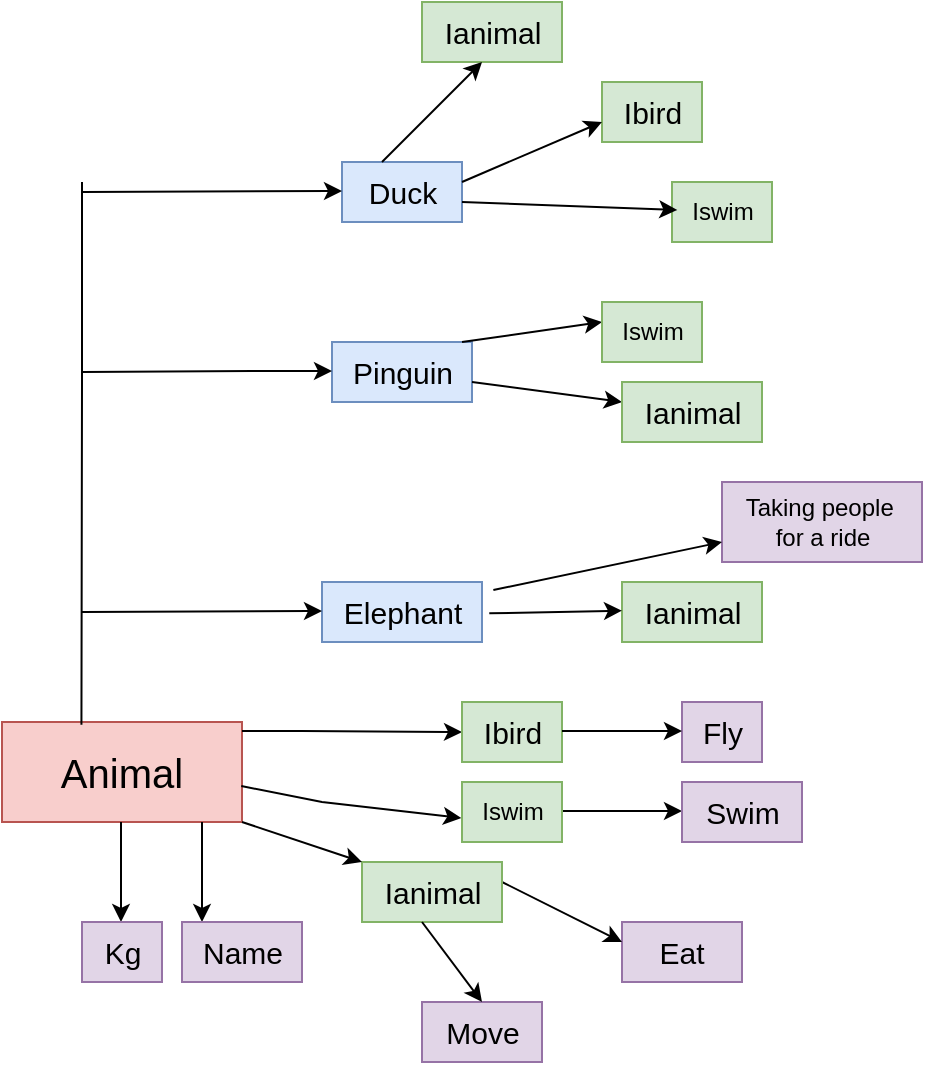 <mxfile version="24.2.7" type="github">
  <diagram name="Page-1" id="BY7IwDNdgKhXzsTORp1q">
    <mxGraphModel dx="1221" dy="652" grid="1" gridSize="10" guides="1" tooltips="1" connect="1" arrows="1" fold="1" page="1" pageScale="1" pageWidth="850" pageHeight="1100" math="0" shadow="0">
      <root>
        <mxCell id="0" />
        <mxCell id="1" parent="0" />
        <mxCell id="uxEyV9D7KYgsBCDAAckX-2" value="&lt;font style=&quot;font-size: 20px;&quot;&gt;Animal&lt;/font&gt;" style="text;align=center;html=1;verticalAlign=middle;whiteSpace=wrap;rounded=0;fillColor=#f8cecc;strokeColor=#b85450;" parent="1" vertex="1">
          <mxGeometry x="60" y="520" width="120" height="50" as="geometry" />
        </mxCell>
        <mxCell id="uxEyV9D7KYgsBCDAAckX-3" value="&lt;font style=&quot;font-size: 15px;&quot;&gt;Pinguin&lt;/font&gt;" style="text;html=1;align=center;verticalAlign=middle;resizable=0;points=[];autosize=1;strokeColor=#6c8ebf;fillColor=#dae8fc;" parent="1" vertex="1">
          <mxGeometry x="225" y="330" width="70" height="30" as="geometry" />
        </mxCell>
        <mxCell id="uxEyV9D7KYgsBCDAAckX-4" value="&lt;font style=&quot;font-size: 15px;&quot;&gt;Elephant&lt;/font&gt;" style="text;html=1;align=center;verticalAlign=middle;resizable=0;points=[];autosize=1;strokeColor=#6c8ebf;fillColor=#dae8fc;" parent="1" vertex="1">
          <mxGeometry x="220" y="450" width="80" height="30" as="geometry" />
        </mxCell>
        <mxCell id="uxEyV9D7KYgsBCDAAckX-5" value="&lt;font style=&quot;font-size: 15px;&quot;&gt;Duck&lt;/font&gt;" style="text;html=1;align=center;verticalAlign=middle;resizable=0;points=[];autosize=1;strokeColor=#6c8ebf;fillColor=#dae8fc;" parent="1" vertex="1">
          <mxGeometry x="230" y="240" width="60" height="30" as="geometry" />
        </mxCell>
        <mxCell id="uxEyV9D7KYgsBCDAAckX-11" value="" style="endArrow=none;html=1;rounded=0;exitX=0.331;exitY=0.027;exitDx=0;exitDy=0;exitPerimeter=0;" parent="1" source="uxEyV9D7KYgsBCDAAckX-2" edge="1">
          <mxGeometry width="50" height="50" relative="1" as="geometry">
            <mxPoint x="100" y="460" as="sourcePoint" />
            <mxPoint x="100" y="250" as="targetPoint" />
            <Array as="points">
              <mxPoint x="100" y="350" />
            </Array>
          </mxGeometry>
        </mxCell>
        <mxCell id="uxEyV9D7KYgsBCDAAckX-15" value="&lt;font style=&quot;font-size: 15px;&quot;&gt;Move&lt;/font&gt;" style="text;html=1;align=center;verticalAlign=middle;resizable=0;points=[];autosize=1;strokeColor=#9673a6;fillColor=#e1d5e7;" parent="1" vertex="1">
          <mxGeometry x="270" y="660" width="60" height="30" as="geometry" />
        </mxCell>
        <mxCell id="uxEyV9D7KYgsBCDAAckX-17" value="&lt;font style=&quot;font-size: 15px;&quot;&gt;Eat&lt;/font&gt;" style="whiteSpace=wrap;html=1;fillColor=#e1d5e7;strokeColor=#9673a6;gradientColor=none;" parent="1" vertex="1">
          <mxGeometry x="370" y="620" width="60" height="30" as="geometry" />
        </mxCell>
        <mxCell id="uxEyV9D7KYgsBCDAAckX-24" value="" style="endArrow=classic;html=1;rounded=0;" parent="1" edge="1">
          <mxGeometry width="50" height="50" relative="1" as="geometry">
            <mxPoint x="100" y="465" as="sourcePoint" />
            <mxPoint x="220" y="464.5" as="targetPoint" />
          </mxGeometry>
        </mxCell>
        <mxCell id="uxEyV9D7KYgsBCDAAckX-25" value="" style="endArrow=classic;html=1;rounded=0;" parent="1" edge="1">
          <mxGeometry width="50" height="50" relative="1" as="geometry">
            <mxPoint x="100" y="345" as="sourcePoint" />
            <mxPoint x="225" y="344.5" as="targetPoint" />
            <Array as="points">
              <mxPoint x="185" y="344.5" />
            </Array>
          </mxGeometry>
        </mxCell>
        <mxCell id="uxEyV9D7KYgsBCDAAckX-26" value="" style="endArrow=classic;html=1;rounded=0;" parent="1" edge="1">
          <mxGeometry width="50" height="50" relative="1" as="geometry">
            <mxPoint x="100" y="255" as="sourcePoint" />
            <mxPoint x="230" y="254.5" as="targetPoint" />
          </mxGeometry>
        </mxCell>
        <mxCell id="uxEyV9D7KYgsBCDAAckX-27" value="" style="endArrow=classic;html=1;rounded=0;" parent="1" edge="1">
          <mxGeometry width="50" height="50" relative="1" as="geometry">
            <mxPoint x="180" y="524.5" as="sourcePoint" />
            <mxPoint x="290" y="525" as="targetPoint" />
            <Array as="points">
              <mxPoint x="210" y="524.5" />
            </Array>
          </mxGeometry>
        </mxCell>
        <mxCell id="uxEyV9D7KYgsBCDAAckX-28" value="" style="endArrow=classic;html=1;rounded=0;entryX=-0.007;entryY=0.6;entryDx=0;entryDy=0;entryPerimeter=0;exitX=0.997;exitY=0.64;exitDx=0;exitDy=0;exitPerimeter=0;" parent="1" edge="1" target="s6_wQoeLtor4eg0eCbN_-2" source="uxEyV9D7KYgsBCDAAckX-2">
          <mxGeometry width="50" height="50" relative="1" as="geometry">
            <mxPoint x="180" y="570" as="sourcePoint" />
            <mxPoint x="220" y="620" as="targetPoint" />
            <Array as="points">
              <mxPoint x="220" y="560" />
            </Array>
          </mxGeometry>
        </mxCell>
        <mxCell id="uxEyV9D7KYgsBCDAAckX-29" value="" style="endArrow=classic;html=1;rounded=0;" parent="1" edge="1">
          <mxGeometry width="50" height="50" relative="1" as="geometry">
            <mxPoint x="310" y="600" as="sourcePoint" />
            <mxPoint x="370" y="630" as="targetPoint" />
          </mxGeometry>
        </mxCell>
        <mxCell id="uxEyV9D7KYgsBCDAAckX-30" value="" style="endArrow=classic;html=1;rounded=0;" parent="1" edge="1">
          <mxGeometry width="50" height="50" relative="1" as="geometry">
            <mxPoint x="340" y="564.5" as="sourcePoint" />
            <mxPoint x="400" y="564.5" as="targetPoint" />
          </mxGeometry>
        </mxCell>
        <mxCell id="uxEyV9D7KYgsBCDAAckX-32" value="&lt;font style=&quot;font-size: 15px;&quot;&gt;Fly&lt;/font&gt;" style="text;html=1;align=center;verticalAlign=middle;resizable=0;points=[];autosize=1;strokeColor=#9673a6;fillColor=#e1d5e7;" parent="1" vertex="1">
          <mxGeometry x="400" y="510" width="40" height="30" as="geometry" />
        </mxCell>
        <mxCell id="uxEyV9D7KYgsBCDAAckX-35" value="&lt;font style=&quot;font-size: 15px;&quot;&gt;Swim&lt;/font&gt;" style="text;html=1;align=center;verticalAlign=middle;resizable=0;points=[];autosize=1;strokeColor=#9673a6;fillColor=#e1d5e7;" parent="1" vertex="1">
          <mxGeometry x="400" y="550" width="60" height="30" as="geometry" />
        </mxCell>
        <mxCell id="uxEyV9D7KYgsBCDAAckX-38" value="Taking people&amp;nbsp;&lt;div&gt;for a ride&lt;/div&gt;" style="text;html=1;align=center;verticalAlign=middle;resizable=0;points=[];autosize=1;strokeColor=#9673a6;fillColor=#e1d5e7;" parent="1" vertex="1">
          <mxGeometry x="420" y="400" width="100" height="40" as="geometry" />
        </mxCell>
        <mxCell id="s6_wQoeLtor4eg0eCbN_-1" value="&lt;font style=&quot;font-size: 15px;&quot;&gt;Ibird&lt;/font&gt;" style="text;html=1;align=center;verticalAlign=middle;resizable=0;points=[];autosize=1;strokeColor=#82b366;fillColor=#d5e8d4;" vertex="1" parent="1">
          <mxGeometry x="290" y="510" width="50" height="30" as="geometry" />
        </mxCell>
        <mxCell id="s6_wQoeLtor4eg0eCbN_-2" value="Iswim" style="text;html=1;align=center;verticalAlign=middle;resizable=0;points=[];autosize=1;strokeColor=#82b366;fillColor=#d5e8d4;" vertex="1" parent="1">
          <mxGeometry x="290" y="550" width="50" height="30" as="geometry" />
        </mxCell>
        <mxCell id="s6_wQoeLtor4eg0eCbN_-3" value="&lt;font style=&quot;font-size: 15px;&quot;&gt;Ianimal&lt;/font&gt;" style="text;html=1;align=center;verticalAlign=middle;resizable=0;points=[];autosize=1;strokeColor=#82b366;fillColor=#d5e8d4;" vertex="1" parent="1">
          <mxGeometry x="240" y="590" width="70" height="30" as="geometry" />
        </mxCell>
        <mxCell id="s6_wQoeLtor4eg0eCbN_-6" value="" style="endArrow=classic;html=1;rounded=0;" edge="1" parent="1">
          <mxGeometry width="50" height="50" relative="1" as="geometry">
            <mxPoint x="180" y="570" as="sourcePoint" />
            <mxPoint x="240" y="590" as="targetPoint" />
          </mxGeometry>
        </mxCell>
        <mxCell id="s6_wQoeLtor4eg0eCbN_-7" value="" style="endArrow=classic;html=1;rounded=0;" edge="1" parent="1">
          <mxGeometry width="50" height="50" relative="1" as="geometry">
            <mxPoint x="160" y="570" as="sourcePoint" />
            <mxPoint x="160" y="620" as="targetPoint" />
          </mxGeometry>
        </mxCell>
        <mxCell id="s6_wQoeLtor4eg0eCbN_-8" value="" style="endArrow=classic;html=1;rounded=0;" edge="1" parent="1">
          <mxGeometry width="50" height="50" relative="1" as="geometry">
            <mxPoint x="119.5" y="570" as="sourcePoint" />
            <mxPoint x="119.5" y="620" as="targetPoint" />
            <Array as="points">
              <mxPoint x="119.5" y="570" />
            </Array>
          </mxGeometry>
        </mxCell>
        <mxCell id="s6_wQoeLtor4eg0eCbN_-9" value="&lt;font style=&quot;font-size: 15px;&quot;&gt;Name&lt;/font&gt;" style="text;html=1;align=center;verticalAlign=middle;resizable=0;points=[];autosize=1;strokeColor=#9673a6;fillColor=#e1d5e7;" vertex="1" parent="1">
          <mxGeometry x="150" y="620" width="60" height="30" as="geometry" />
        </mxCell>
        <mxCell id="s6_wQoeLtor4eg0eCbN_-10" value="&lt;font style=&quot;font-size: 15px;&quot;&gt;Kg&lt;/font&gt;" style="text;html=1;align=center;verticalAlign=middle;resizable=0;points=[];autosize=1;strokeColor=#9673a6;fillColor=#e1d5e7;" vertex="1" parent="1">
          <mxGeometry x="100" y="620" width="40" height="30" as="geometry" />
        </mxCell>
        <mxCell id="s6_wQoeLtor4eg0eCbN_-12" value="" style="endArrow=classic;html=1;rounded=0;" edge="1" parent="1">
          <mxGeometry width="50" height="50" relative="1" as="geometry">
            <mxPoint x="340" y="524.5" as="sourcePoint" />
            <mxPoint x="400" y="524.5" as="targetPoint" />
          </mxGeometry>
        </mxCell>
        <mxCell id="s6_wQoeLtor4eg0eCbN_-13" value="" style="endArrow=classic;html=1;rounded=0;" edge="1" parent="1">
          <mxGeometry width="50" height="50" relative="1" as="geometry">
            <mxPoint x="270" y="620" as="sourcePoint" />
            <mxPoint x="300" y="660" as="targetPoint" />
          </mxGeometry>
        </mxCell>
        <mxCell id="s6_wQoeLtor4eg0eCbN_-15" value="&lt;font style=&quot;font-size: 15px;&quot;&gt;Ianimal&lt;/font&gt;" style="text;html=1;align=center;verticalAlign=middle;resizable=0;points=[];autosize=1;strokeColor=#82b366;fillColor=#d5e8d4;" vertex="1" parent="1">
          <mxGeometry x="370" y="450" width="70" height="30" as="geometry" />
        </mxCell>
        <mxCell id="s6_wQoeLtor4eg0eCbN_-17" value="" style="endArrow=classic;html=1;rounded=0;entryX=-0.052;entryY=0.622;entryDx=0;entryDy=0;entryPerimeter=0;" edge="1" parent="1">
          <mxGeometry width="50" height="50" relative="1" as="geometry">
            <mxPoint x="303.64" y="465.67" as="sourcePoint" />
            <mxPoint x="370.0" y="464.33" as="targetPoint" />
          </mxGeometry>
        </mxCell>
        <mxCell id="s6_wQoeLtor4eg0eCbN_-18" value="" style="endArrow=classic;html=1;rounded=0;exitX=1.071;exitY=0.133;exitDx=0;exitDy=0;exitPerimeter=0;" edge="1" parent="1" source="uxEyV9D7KYgsBCDAAckX-4">
          <mxGeometry width="50" height="50" relative="1" as="geometry">
            <mxPoint x="400" y="460" as="sourcePoint" />
            <mxPoint x="420" y="430" as="targetPoint" />
          </mxGeometry>
        </mxCell>
        <mxCell id="s6_wQoeLtor4eg0eCbN_-19" value="" style="endArrow=classic;html=1;rounded=0;" edge="1" parent="1">
          <mxGeometry width="50" height="50" relative="1" as="geometry">
            <mxPoint x="290" y="330" as="sourcePoint" />
            <mxPoint x="360" y="320" as="targetPoint" />
          </mxGeometry>
        </mxCell>
        <mxCell id="s6_wQoeLtor4eg0eCbN_-20" value="" style="endArrow=classic;html=1;rounded=0;" edge="1" parent="1">
          <mxGeometry width="50" height="50" relative="1" as="geometry">
            <mxPoint x="295" y="350" as="sourcePoint" />
            <mxPoint x="370" y="360" as="targetPoint" />
          </mxGeometry>
        </mxCell>
        <mxCell id="s6_wQoeLtor4eg0eCbN_-21" value="&lt;font style=&quot;font-size: 15px;&quot;&gt;Ianimal&lt;/font&gt;" style="text;html=1;align=center;verticalAlign=middle;resizable=0;points=[];autosize=1;strokeColor=#82b366;fillColor=#d5e8d4;" vertex="1" parent="1">
          <mxGeometry x="370" y="350" width="70" height="30" as="geometry" />
        </mxCell>
        <mxCell id="s6_wQoeLtor4eg0eCbN_-22" value="Iswim" style="text;html=1;align=center;verticalAlign=middle;resizable=0;points=[];autosize=1;strokeColor=#82b366;fillColor=#d5e8d4;" vertex="1" parent="1">
          <mxGeometry x="360" y="310" width="50" height="30" as="geometry" />
        </mxCell>
        <mxCell id="s6_wQoeLtor4eg0eCbN_-23" value="&lt;font style=&quot;font-size: 15px;&quot;&gt;Ianimal&lt;/font&gt;" style="text;html=1;align=center;verticalAlign=middle;resizable=0;points=[];autosize=1;strokeColor=#82b366;fillColor=#d5e8d4;" vertex="1" parent="1">
          <mxGeometry x="270" y="160" width="70" height="30" as="geometry" />
        </mxCell>
        <mxCell id="s6_wQoeLtor4eg0eCbN_-24" value="&lt;font style=&quot;font-size: 15px;&quot;&gt;Ibird&lt;/font&gt;" style="text;html=1;align=center;verticalAlign=middle;resizable=0;points=[];autosize=1;strokeColor=#82b366;fillColor=#d5e8d4;" vertex="1" parent="1">
          <mxGeometry x="360" y="200" width="50" height="30" as="geometry" />
        </mxCell>
        <mxCell id="s6_wQoeLtor4eg0eCbN_-25" value="Iswim" style="text;html=1;align=center;verticalAlign=middle;resizable=0;points=[];autosize=1;strokeColor=#82b366;fillColor=#d5e8d4;" vertex="1" parent="1">
          <mxGeometry x="395" y="250" width="50" height="30" as="geometry" />
        </mxCell>
        <mxCell id="s6_wQoeLtor4eg0eCbN_-26" value="" style="endArrow=classic;html=1;rounded=0;" edge="1" parent="1">
          <mxGeometry width="50" height="50" relative="1" as="geometry">
            <mxPoint x="290" y="250" as="sourcePoint" />
            <mxPoint x="360" y="220" as="targetPoint" />
          </mxGeometry>
        </mxCell>
        <mxCell id="s6_wQoeLtor4eg0eCbN_-29" value="" style="endArrow=classic;html=1;rounded=0;" edge="1" parent="1">
          <mxGeometry width="50" height="50" relative="1" as="geometry">
            <mxPoint x="250" y="240" as="sourcePoint" />
            <mxPoint x="300" y="190" as="targetPoint" />
          </mxGeometry>
        </mxCell>
        <mxCell id="s6_wQoeLtor4eg0eCbN_-33" value="" style="endArrow=classic;html=1;rounded=0;entryX=0.053;entryY=0.467;entryDx=0;entryDy=0;entryPerimeter=0;" edge="1" parent="1" target="s6_wQoeLtor4eg0eCbN_-25">
          <mxGeometry width="50" height="50" relative="1" as="geometry">
            <mxPoint x="290" y="260" as="sourcePoint" />
            <mxPoint x="370" y="250" as="targetPoint" />
          </mxGeometry>
        </mxCell>
      </root>
    </mxGraphModel>
  </diagram>
</mxfile>
